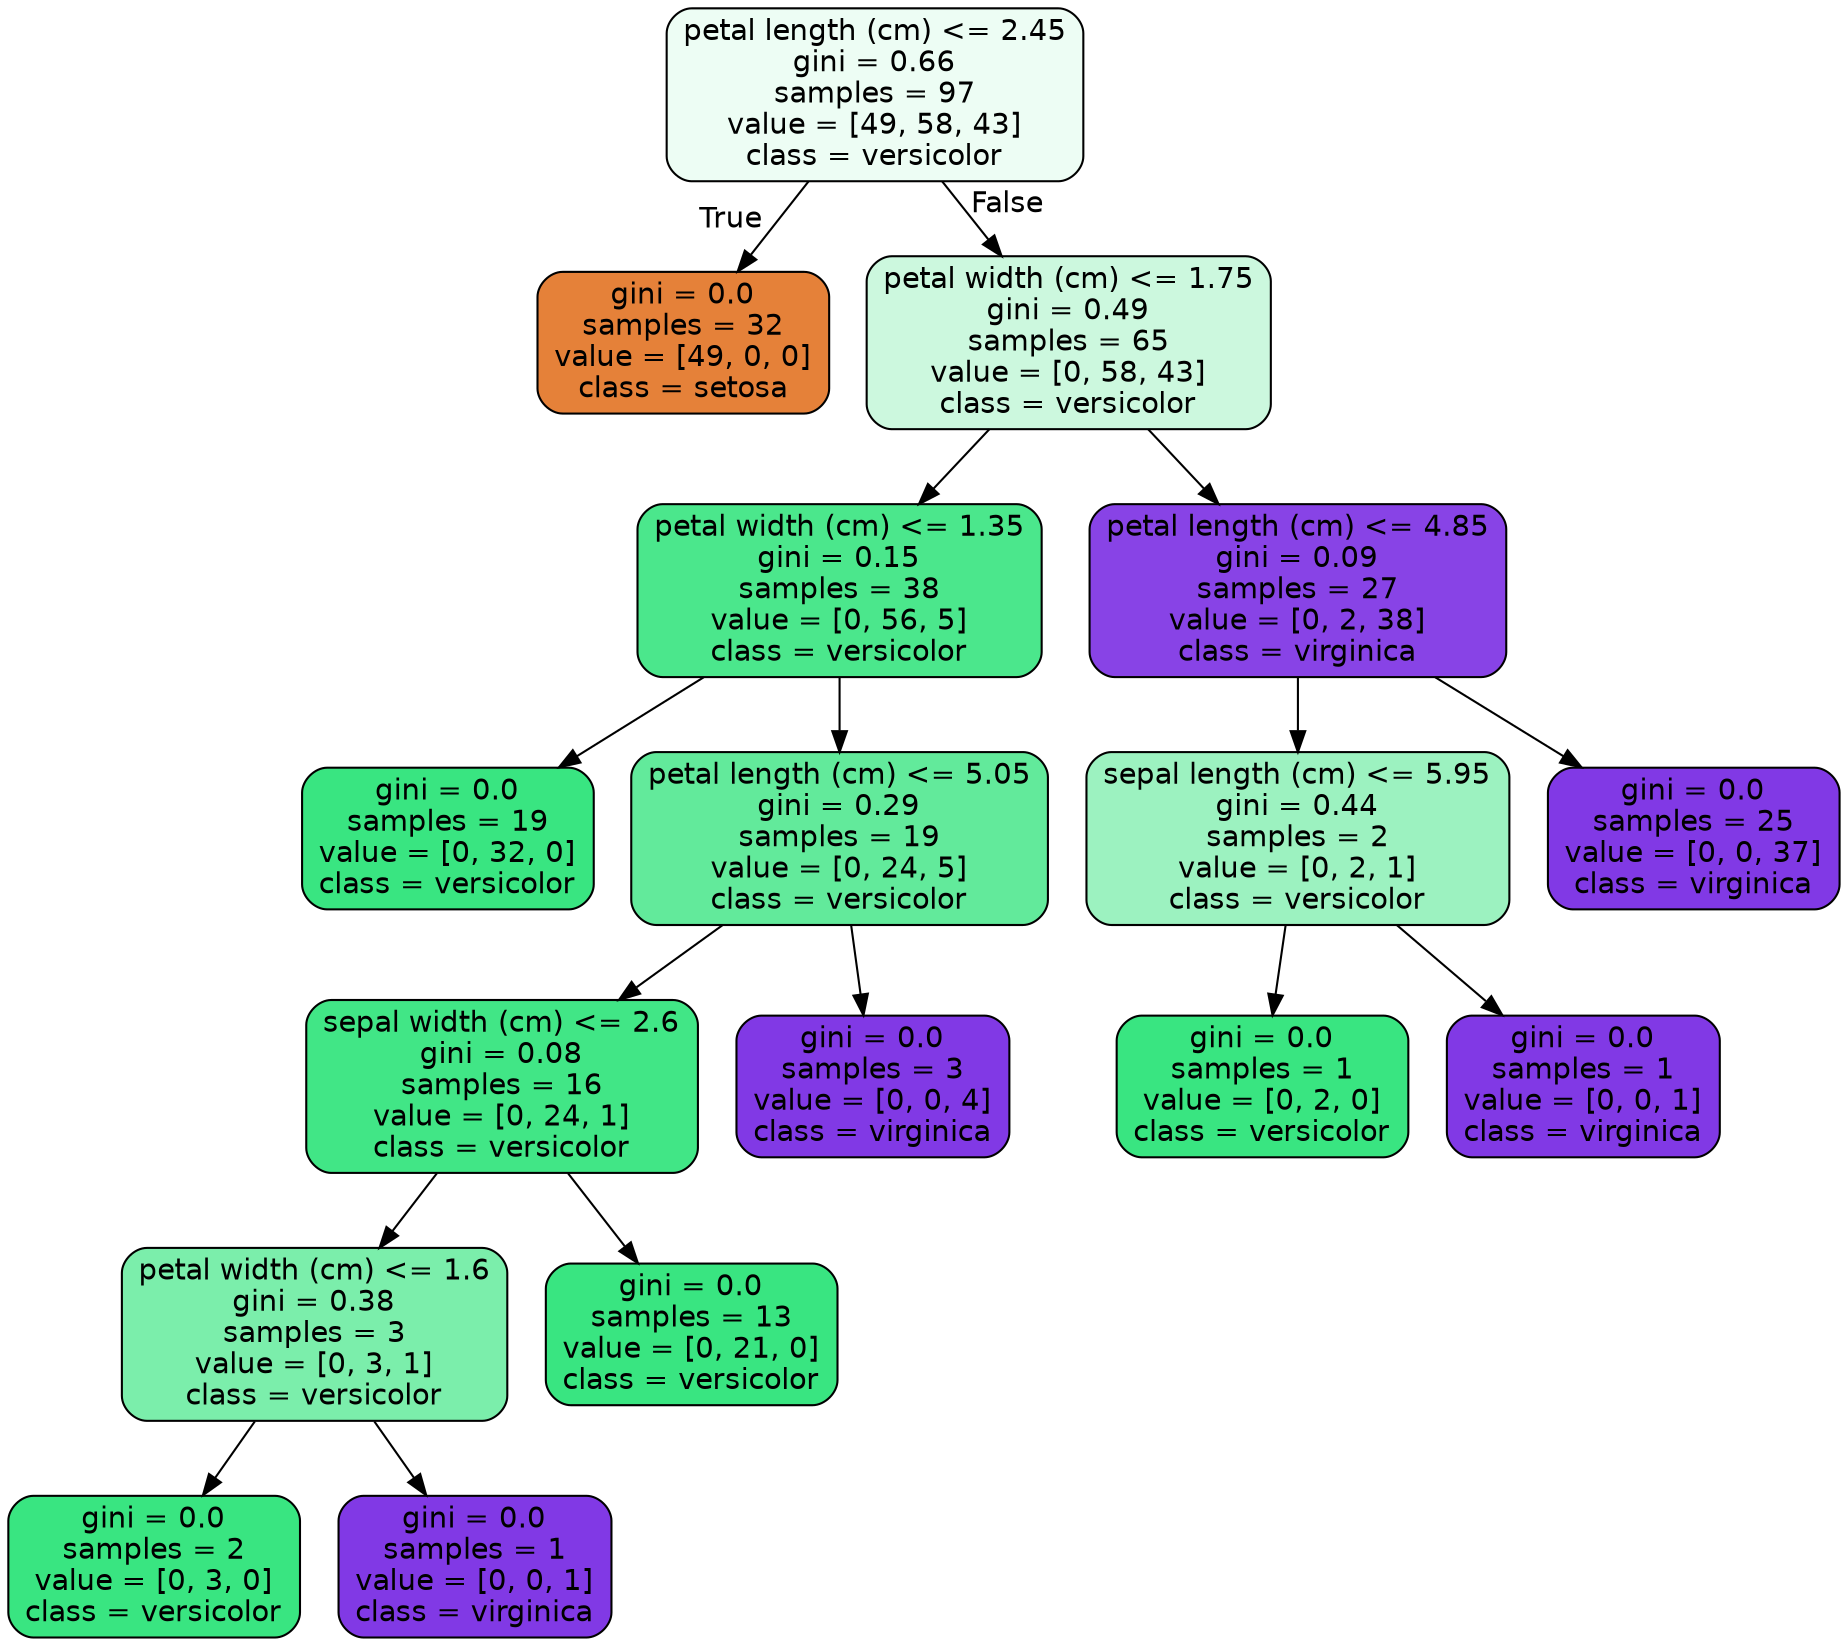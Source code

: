 digraph Tree {
node [shape=box, style="filled, rounded", color="black", fontname=helvetica] ;
edge [fontname=helvetica] ;
0 [label="petal length (cm) <= 2.45\ngini = 0.66\nsamples = 97\nvalue = [49, 58, 43]\nclass = versicolor", fillcolor="#edfdf4"] ;
1 [label="gini = 0.0\nsamples = 32\nvalue = [49, 0, 0]\nclass = setosa", fillcolor="#e58139"] ;
0 -> 1 [labeldistance=2.5, labelangle=45, headlabel="True"] ;
2 [label="petal width (cm) <= 1.75\ngini = 0.49\nsamples = 65\nvalue = [0, 58, 43]\nclass = versicolor", fillcolor="#ccf8de"] ;
0 -> 2 [labeldistance=2.5, labelangle=-45, headlabel="False"] ;
3 [label="petal width (cm) <= 1.35\ngini = 0.15\nsamples = 38\nvalue = [0, 56, 5]\nclass = versicolor", fillcolor="#4be78c"] ;
2 -> 3 ;
4 [label="gini = 0.0\nsamples = 19\nvalue = [0, 32, 0]\nclass = versicolor", fillcolor="#39e581"] ;
3 -> 4 ;
5 [label="petal length (cm) <= 5.05\ngini = 0.29\nsamples = 19\nvalue = [0, 24, 5]\nclass = versicolor", fillcolor="#62ea9b"] ;
3 -> 5 ;
6 [label="sepal width (cm) <= 2.6\ngini = 0.08\nsamples = 16\nvalue = [0, 24, 1]\nclass = versicolor", fillcolor="#41e686"] ;
5 -> 6 ;
7 [label="petal width (cm) <= 1.6\ngini = 0.38\nsamples = 3\nvalue = [0, 3, 1]\nclass = versicolor", fillcolor="#7beeab"] ;
6 -> 7 ;
8 [label="gini = 0.0\nsamples = 2\nvalue = [0, 3, 0]\nclass = versicolor", fillcolor="#39e581"] ;
7 -> 8 ;
9 [label="gini = 0.0\nsamples = 1\nvalue = [0, 0, 1]\nclass = virginica", fillcolor="#8139e5"] ;
7 -> 9 ;
10 [label="gini = 0.0\nsamples = 13\nvalue = [0, 21, 0]\nclass = versicolor", fillcolor="#39e581"] ;
6 -> 10 ;
11 [label="gini = 0.0\nsamples = 3\nvalue = [0, 0, 4]\nclass = virginica", fillcolor="#8139e5"] ;
5 -> 11 ;
12 [label="petal length (cm) <= 4.85\ngini = 0.09\nsamples = 27\nvalue = [0, 2, 38]\nclass = virginica", fillcolor="#8843e6"] ;
2 -> 12 ;
13 [label="sepal length (cm) <= 5.95\ngini = 0.44\nsamples = 2\nvalue = [0, 2, 1]\nclass = versicolor", fillcolor="#9cf2c0"] ;
12 -> 13 ;
14 [label="gini = 0.0\nsamples = 1\nvalue = [0, 2, 0]\nclass = versicolor", fillcolor="#39e581"] ;
13 -> 14 ;
15 [label="gini = 0.0\nsamples = 1\nvalue = [0, 0, 1]\nclass = virginica", fillcolor="#8139e5"] ;
13 -> 15 ;
16 [label="gini = 0.0\nsamples = 25\nvalue = [0, 0, 37]\nclass = virginica", fillcolor="#8139e5"] ;
12 -> 16 ;
}